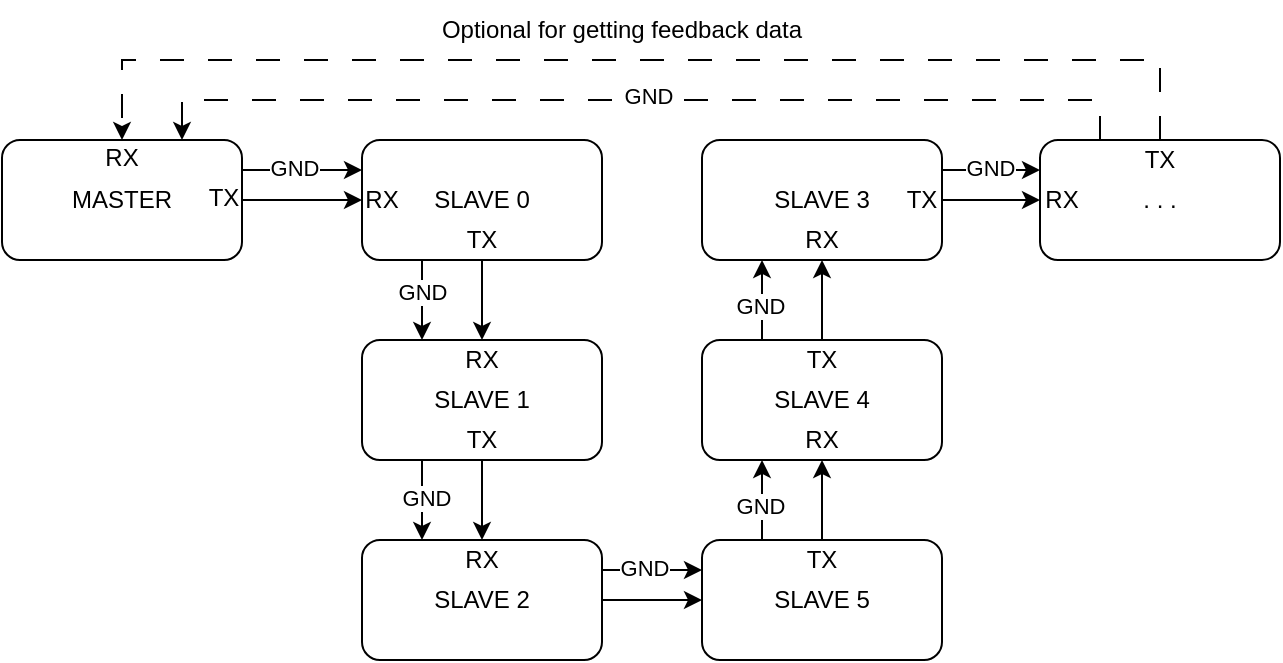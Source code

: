<mxfile version="22.1.16" type="github">
  <diagram name="Page-1" id="5lDTnenJByPP978K_Q1m">
    <mxGraphModel dx="724" dy="360" grid="1" gridSize="10" guides="1" tooltips="1" connect="1" arrows="1" fold="1" page="1" pageScale="1" pageWidth="850" pageHeight="1100" math="0" shadow="0">
      <root>
        <mxCell id="0" />
        <mxCell id="1" parent="0" />
        <mxCell id="8eui13q-MToBn6_x5iGB-13" style="edgeStyle=orthogonalEdgeStyle;rounded=0;orthogonalLoop=1;jettySize=auto;html=1;exitX=1;exitY=0.25;exitDx=0;exitDy=0;entryX=0;entryY=0.25;entryDx=0;entryDy=0;" parent="1" source="8eui13q-MToBn6_x5iGB-1" target="8eui13q-MToBn6_x5iGB-2" edge="1">
          <mxGeometry relative="1" as="geometry" />
        </mxCell>
        <mxCell id="8eui13q-MToBn6_x5iGB-42" value="GND" style="edgeLabel;html=1;align=center;verticalAlign=middle;resizable=0;points=[];" parent="8eui13q-MToBn6_x5iGB-13" vertex="1" connectable="0">
          <mxGeometry x="-0.128" y="1" relative="1" as="geometry">
            <mxPoint as="offset" />
          </mxGeometry>
        </mxCell>
        <mxCell id="8eui13q-MToBn6_x5iGB-14" style="edgeStyle=orthogonalEdgeStyle;rounded=0;orthogonalLoop=1;jettySize=auto;html=1;exitX=1;exitY=0.5;exitDx=0;exitDy=0;entryX=0;entryY=0.5;entryDx=0;entryDy=0;" parent="1" source="8eui13q-MToBn6_x5iGB-1" target="8eui13q-MToBn6_x5iGB-2" edge="1">
          <mxGeometry relative="1" as="geometry" />
        </mxCell>
        <mxCell id="8eui13q-MToBn6_x5iGB-1" value="MASTER" style="rounded=1;whiteSpace=wrap;html=1;" parent="1" vertex="1">
          <mxGeometry x="30" y="70" width="120" height="60" as="geometry" />
        </mxCell>
        <mxCell id="8eui13q-MToBn6_x5iGB-15" style="edgeStyle=orthogonalEdgeStyle;rounded=0;orthogonalLoop=1;jettySize=auto;html=1;exitX=0.25;exitY=1;exitDx=0;exitDy=0;entryX=0.25;entryY=0;entryDx=0;entryDy=0;" parent="1" source="8eui13q-MToBn6_x5iGB-2" target="8eui13q-MToBn6_x5iGB-3" edge="1">
          <mxGeometry relative="1" as="geometry" />
        </mxCell>
        <mxCell id="8eui13q-MToBn6_x5iGB-33" value="GND" style="edgeLabel;html=1;align=center;verticalAlign=middle;resizable=0;points=[];" parent="8eui13q-MToBn6_x5iGB-15" vertex="1" connectable="0">
          <mxGeometry x="-0.231" relative="1" as="geometry">
            <mxPoint as="offset" />
          </mxGeometry>
        </mxCell>
        <mxCell id="8eui13q-MToBn6_x5iGB-16" style="edgeStyle=orthogonalEdgeStyle;rounded=0;orthogonalLoop=1;jettySize=auto;html=1;exitX=0.5;exitY=1;exitDx=0;exitDy=0;entryX=0.5;entryY=0;entryDx=0;entryDy=0;" parent="1" source="8eui13q-MToBn6_x5iGB-2" target="8eui13q-MToBn6_x5iGB-3" edge="1">
          <mxGeometry relative="1" as="geometry" />
        </mxCell>
        <mxCell id="8eui13q-MToBn6_x5iGB-2" value="SLAVE 0" style="rounded=1;whiteSpace=wrap;html=1;" parent="1" vertex="1">
          <mxGeometry x="210" y="70" width="120" height="60" as="geometry" />
        </mxCell>
        <mxCell id="8eui13q-MToBn6_x5iGB-17" style="edgeStyle=orthogonalEdgeStyle;rounded=0;orthogonalLoop=1;jettySize=auto;html=1;exitX=0.25;exitY=1;exitDx=0;exitDy=0;entryX=0.25;entryY=0;entryDx=0;entryDy=0;" parent="1" source="8eui13q-MToBn6_x5iGB-3" target="8eui13q-MToBn6_x5iGB-4" edge="1">
          <mxGeometry relative="1" as="geometry" />
        </mxCell>
        <mxCell id="8eui13q-MToBn6_x5iGB-35" value="GND" style="edgeLabel;html=1;align=center;verticalAlign=middle;resizable=0;points=[];" parent="8eui13q-MToBn6_x5iGB-17" vertex="1" connectable="0">
          <mxGeometry x="-0.077" y="2" relative="1" as="geometry">
            <mxPoint as="offset" />
          </mxGeometry>
        </mxCell>
        <mxCell id="8eui13q-MToBn6_x5iGB-18" style="edgeStyle=orthogonalEdgeStyle;rounded=0;orthogonalLoop=1;jettySize=auto;html=1;exitX=0.5;exitY=1;exitDx=0;exitDy=0;entryX=0.5;entryY=0;entryDx=0;entryDy=0;" parent="1" source="8eui13q-MToBn6_x5iGB-3" target="8eui13q-MToBn6_x5iGB-4" edge="1">
          <mxGeometry relative="1" as="geometry" />
        </mxCell>
        <mxCell id="8eui13q-MToBn6_x5iGB-3" value="SLAVE 1" style="rounded=1;whiteSpace=wrap;html=1;" parent="1" vertex="1">
          <mxGeometry x="210" y="170" width="120" height="60" as="geometry" />
        </mxCell>
        <mxCell id="8eui13q-MToBn6_x5iGB-19" style="edgeStyle=orthogonalEdgeStyle;rounded=0;orthogonalLoop=1;jettySize=auto;html=1;exitX=1;exitY=0.25;exitDx=0;exitDy=0;entryX=0;entryY=0.25;entryDx=0;entryDy=0;" parent="1" source="8eui13q-MToBn6_x5iGB-4" target="8eui13q-MToBn6_x5iGB-8" edge="1">
          <mxGeometry relative="1" as="geometry" />
        </mxCell>
        <mxCell id="8eui13q-MToBn6_x5iGB-38" value="GND" style="edgeLabel;html=1;align=center;verticalAlign=middle;resizable=0;points=[];" parent="8eui13q-MToBn6_x5iGB-19" vertex="1" connectable="0">
          <mxGeometry x="-0.169" y="1" relative="1" as="geometry">
            <mxPoint as="offset" />
          </mxGeometry>
        </mxCell>
        <mxCell id="8eui13q-MToBn6_x5iGB-20" style="edgeStyle=orthogonalEdgeStyle;rounded=0;orthogonalLoop=1;jettySize=auto;html=1;exitX=1;exitY=0.5;exitDx=0;exitDy=0;entryX=0;entryY=0.5;entryDx=0;entryDy=0;" parent="1" source="8eui13q-MToBn6_x5iGB-4" target="8eui13q-MToBn6_x5iGB-8" edge="1">
          <mxGeometry relative="1" as="geometry" />
        </mxCell>
        <mxCell id="8eui13q-MToBn6_x5iGB-4" value="SLAVE 2" style="rounded=1;whiteSpace=wrap;html=1;" parent="1" vertex="1">
          <mxGeometry x="210" y="270" width="120" height="60" as="geometry" />
        </mxCell>
        <mxCell id="8eui13q-MToBn6_x5iGB-25" style="edgeStyle=orthogonalEdgeStyle;rounded=0;orthogonalLoop=1;jettySize=auto;html=1;exitX=1;exitY=0.25;exitDx=0;exitDy=0;entryX=0;entryY=0.25;entryDx=0;entryDy=0;" parent="1" source="8eui13q-MToBn6_x5iGB-6" target="8eui13q-MToBn6_x5iGB-12" edge="1">
          <mxGeometry relative="1" as="geometry" />
        </mxCell>
        <mxCell id="8eui13q-MToBn6_x5iGB-45" value="GND" style="edgeLabel;html=1;align=center;verticalAlign=middle;resizable=0;points=[];" parent="8eui13q-MToBn6_x5iGB-25" vertex="1" connectable="0">
          <mxGeometry x="-0.038" y="1" relative="1" as="geometry">
            <mxPoint as="offset" />
          </mxGeometry>
        </mxCell>
        <mxCell id="8eui13q-MToBn6_x5iGB-26" style="edgeStyle=orthogonalEdgeStyle;rounded=0;orthogonalLoop=1;jettySize=auto;html=1;exitX=1;exitY=0.5;exitDx=0;exitDy=0;entryX=0;entryY=0.5;entryDx=0;entryDy=0;" parent="1" source="8eui13q-MToBn6_x5iGB-6" target="8eui13q-MToBn6_x5iGB-12" edge="1">
          <mxGeometry relative="1" as="geometry" />
        </mxCell>
        <mxCell id="8eui13q-MToBn6_x5iGB-6" value="SLAVE 3" style="rounded=1;whiteSpace=wrap;html=1;" parent="1" vertex="1">
          <mxGeometry x="380" y="70" width="120" height="60" as="geometry" />
        </mxCell>
        <mxCell id="8eui13q-MToBn6_x5iGB-23" value="" style="edgeStyle=orthogonalEdgeStyle;rounded=0;orthogonalLoop=1;jettySize=auto;html=1;" parent="1" source="8eui13q-MToBn6_x5iGB-7" target="8eui13q-MToBn6_x5iGB-6" edge="1">
          <mxGeometry relative="1" as="geometry" />
        </mxCell>
        <mxCell id="8eui13q-MToBn6_x5iGB-24" style="edgeStyle=orthogonalEdgeStyle;rounded=0;orthogonalLoop=1;jettySize=auto;html=1;exitX=0.25;exitY=0;exitDx=0;exitDy=0;entryX=0.25;entryY=1;entryDx=0;entryDy=0;" parent="1" source="8eui13q-MToBn6_x5iGB-7" target="8eui13q-MToBn6_x5iGB-6" edge="1">
          <mxGeometry relative="1" as="geometry" />
        </mxCell>
        <mxCell id="8eui13q-MToBn6_x5iGB-40" value="GND" style="edgeLabel;html=1;align=center;verticalAlign=middle;resizable=0;points=[];" parent="8eui13q-MToBn6_x5iGB-24" vertex="1" connectable="0">
          <mxGeometry x="-0.154" y="1" relative="1" as="geometry">
            <mxPoint as="offset" />
          </mxGeometry>
        </mxCell>
        <mxCell id="8eui13q-MToBn6_x5iGB-7" value="SLAVE 4" style="rounded=1;whiteSpace=wrap;html=1;" parent="1" vertex="1">
          <mxGeometry x="380" y="170" width="120" height="60" as="geometry" />
        </mxCell>
        <mxCell id="8eui13q-MToBn6_x5iGB-21" style="edgeStyle=orthogonalEdgeStyle;rounded=0;orthogonalLoop=1;jettySize=auto;html=1;exitX=0.25;exitY=0;exitDx=0;exitDy=0;entryX=0.25;entryY=1;entryDx=0;entryDy=0;" parent="1" source="8eui13q-MToBn6_x5iGB-8" target="8eui13q-MToBn6_x5iGB-7" edge="1">
          <mxGeometry relative="1" as="geometry" />
        </mxCell>
        <mxCell id="8eui13q-MToBn6_x5iGB-39" value="GND" style="edgeLabel;html=1;align=center;verticalAlign=middle;resizable=0;points=[];" parent="8eui13q-MToBn6_x5iGB-21" vertex="1" connectable="0">
          <mxGeometry x="-0.154" y="1" relative="1" as="geometry">
            <mxPoint as="offset" />
          </mxGeometry>
        </mxCell>
        <mxCell id="8eui13q-MToBn6_x5iGB-22" style="edgeStyle=orthogonalEdgeStyle;rounded=0;orthogonalLoop=1;jettySize=auto;html=1;exitX=0.5;exitY=0;exitDx=0;exitDy=0;entryX=0.5;entryY=1;entryDx=0;entryDy=0;" parent="1" source="8eui13q-MToBn6_x5iGB-8" target="8eui13q-MToBn6_x5iGB-7" edge="1">
          <mxGeometry relative="1" as="geometry" />
        </mxCell>
        <mxCell id="8eui13q-MToBn6_x5iGB-8" value="SLAVE 5" style="rounded=1;whiteSpace=wrap;html=1;" parent="1" vertex="1">
          <mxGeometry x="380" y="270" width="120" height="60" as="geometry" />
        </mxCell>
        <mxCell id="8eui13q-MToBn6_x5iGB-52" style="edgeStyle=orthogonalEdgeStyle;rounded=0;orthogonalLoop=1;jettySize=auto;html=1;entryX=0.5;entryY=0;entryDx=0;entryDy=0;dashed=1;dashPattern=12 12;" parent="1" source="8eui13q-MToBn6_x5iGB-12" target="8eui13q-MToBn6_x5iGB-1" edge="1">
          <mxGeometry relative="1" as="geometry">
            <Array as="points">
              <mxPoint x="609" y="30" />
              <mxPoint x="90" y="30" />
            </Array>
          </mxGeometry>
        </mxCell>
        <mxCell id="8eui13q-MToBn6_x5iGB-53" style="edgeStyle=orthogonalEdgeStyle;rounded=0;orthogonalLoop=1;jettySize=auto;html=1;exitX=0.25;exitY=0;exitDx=0;exitDy=0;entryX=0.75;entryY=0;entryDx=0;entryDy=0;dashed=1;dashPattern=12 12;" parent="1" source="8eui13q-MToBn6_x5iGB-12" target="8eui13q-MToBn6_x5iGB-1" edge="1">
          <mxGeometry relative="1" as="geometry" />
        </mxCell>
        <mxCell id="8eui13q-MToBn6_x5iGB-54" value="GND" style="edgeLabel;html=1;align=center;verticalAlign=middle;resizable=0;points=[];" parent="8eui13q-MToBn6_x5iGB-53" vertex="1" connectable="0">
          <mxGeometry x="-0.015" y="-2" relative="1" as="geometry">
            <mxPoint as="offset" />
          </mxGeometry>
        </mxCell>
        <mxCell id="8eui13q-MToBn6_x5iGB-12" value=". . ." style="rounded=1;whiteSpace=wrap;html=1;" parent="1" vertex="1">
          <mxGeometry x="549" y="70" width="120" height="60" as="geometry" />
        </mxCell>
        <mxCell id="8eui13q-MToBn6_x5iGB-28" value="TX" style="text;html=1;strokeColor=none;fillColor=none;align=center;verticalAlign=middle;whiteSpace=wrap;rounded=0;" parent="1" vertex="1">
          <mxGeometry x="121" y="89" width="40" height="20" as="geometry" />
        </mxCell>
        <mxCell id="8eui13q-MToBn6_x5iGB-29" value="RX" style="text;html=1;strokeColor=none;fillColor=none;align=center;verticalAlign=middle;whiteSpace=wrap;rounded=0;" parent="1" vertex="1">
          <mxGeometry x="200" y="90" width="40" height="20" as="geometry" />
        </mxCell>
        <mxCell id="8eui13q-MToBn6_x5iGB-30" value="TX" style="text;html=1;strokeColor=none;fillColor=none;align=center;verticalAlign=middle;whiteSpace=wrap;rounded=0;" parent="1" vertex="1">
          <mxGeometry x="250" y="110" width="40" height="20" as="geometry" />
        </mxCell>
        <mxCell id="8eui13q-MToBn6_x5iGB-31" value="RX" style="text;html=1;strokeColor=none;fillColor=none;align=center;verticalAlign=middle;whiteSpace=wrap;rounded=0;" parent="1" vertex="1">
          <mxGeometry x="250" y="170" width="40" height="20" as="geometry" />
        </mxCell>
        <mxCell id="8eui13q-MToBn6_x5iGB-43" value="TX" style="text;html=1;strokeColor=none;fillColor=none;align=center;verticalAlign=middle;whiteSpace=wrap;rounded=0;" parent="1" vertex="1">
          <mxGeometry x="250" y="210" width="40" height="20" as="geometry" />
        </mxCell>
        <mxCell id="8eui13q-MToBn6_x5iGB-44" value="RX" style="text;html=1;strokeColor=none;fillColor=none;align=center;verticalAlign=middle;whiteSpace=wrap;rounded=0;" parent="1" vertex="1">
          <mxGeometry x="250" y="270" width="40" height="20" as="geometry" />
        </mxCell>
        <mxCell id="8eui13q-MToBn6_x5iGB-46" value="TX" style="text;html=1;strokeColor=none;fillColor=none;align=center;verticalAlign=middle;whiteSpace=wrap;rounded=0;" parent="1" vertex="1">
          <mxGeometry x="420" y="270" width="40" height="20" as="geometry" />
        </mxCell>
        <mxCell id="8eui13q-MToBn6_x5iGB-47" value="TX" style="text;html=1;strokeColor=none;fillColor=none;align=center;verticalAlign=middle;whiteSpace=wrap;rounded=0;" parent="1" vertex="1">
          <mxGeometry x="420" y="170" width="40" height="20" as="geometry" />
        </mxCell>
        <mxCell id="8eui13q-MToBn6_x5iGB-48" value="TX" style="text;html=1;strokeColor=none;fillColor=none;align=center;verticalAlign=middle;whiteSpace=wrap;rounded=0;" parent="1" vertex="1">
          <mxGeometry x="470" y="90" width="40" height="20" as="geometry" />
        </mxCell>
        <mxCell id="8eui13q-MToBn6_x5iGB-49" value="RX" style="text;html=1;strokeColor=none;fillColor=none;align=center;verticalAlign=middle;whiteSpace=wrap;rounded=0;" parent="1" vertex="1">
          <mxGeometry x="420" y="210" width="40" height="20" as="geometry" />
        </mxCell>
        <mxCell id="8eui13q-MToBn6_x5iGB-50" value="RX" style="text;html=1;strokeColor=none;fillColor=none;align=center;verticalAlign=middle;whiteSpace=wrap;rounded=0;" parent="1" vertex="1">
          <mxGeometry x="420" y="110" width="40" height="20" as="geometry" />
        </mxCell>
        <mxCell id="8eui13q-MToBn6_x5iGB-51" value="RX" style="text;html=1;strokeColor=none;fillColor=none;align=center;verticalAlign=middle;whiteSpace=wrap;rounded=0;" parent="1" vertex="1">
          <mxGeometry x="540" y="90" width="40" height="20" as="geometry" />
        </mxCell>
        <mxCell id="8eui13q-MToBn6_x5iGB-55" value="TX" style="text;html=1;strokeColor=none;fillColor=none;align=center;verticalAlign=middle;whiteSpace=wrap;rounded=0;" parent="1" vertex="1">
          <mxGeometry x="589" y="70" width="40" height="20" as="geometry" />
        </mxCell>
        <mxCell id="8eui13q-MToBn6_x5iGB-57" value="RX" style="text;html=1;strokeColor=none;fillColor=none;align=center;verticalAlign=middle;whiteSpace=wrap;rounded=0;" parent="1" vertex="1">
          <mxGeometry x="70" y="69" width="40" height="20" as="geometry" />
        </mxCell>
        <mxCell id="8eui13q-MToBn6_x5iGB-58" value="Optional for getting feedback data" style="text;html=1;strokeColor=none;fillColor=none;align=center;verticalAlign=middle;whiteSpace=wrap;rounded=0;" parent="1" vertex="1">
          <mxGeometry x="230" width="220" height="30" as="geometry" />
        </mxCell>
      </root>
    </mxGraphModel>
  </diagram>
</mxfile>
